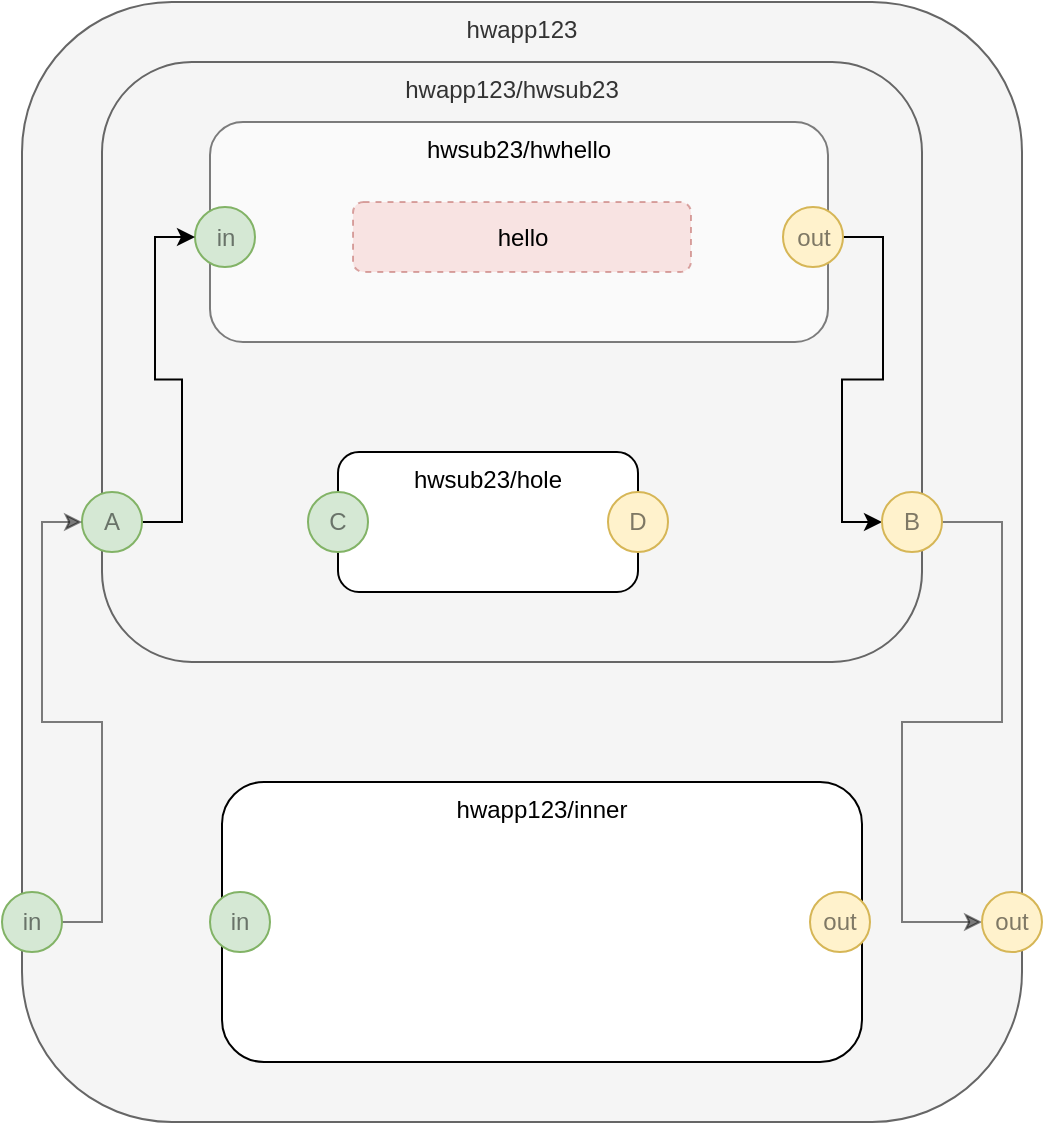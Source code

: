<mxfile version="14.6.13" type="device"><diagram id="Ys56b1cDU_ENTWWwiod4" name="hwapp123"><mxGraphModel dx="715" dy="-44" grid="1" gridSize="10" guides="1" tooltips="1" connect="1" arrows="1" fold="1" page="1" pageScale="1" pageWidth="1100" pageHeight="850" math="0" shadow="0"><root><mxCell id="fOSbCRCz1Gi8FUtaPH1a-0"/><mxCell id="fOSbCRCz1Gi8FUtaPH1a-1" parent="fOSbCRCz1Gi8FUtaPH1a-0"/><mxCell id="fOSbCRCz1Gi8FUtaPH1a-2" value="hwapp123" style="rounded=1;whiteSpace=wrap;html=1;verticalAlign=top;fillColor=#f5f5f5;strokeColor=#666666;fontColor=#333333;" parent="fOSbCRCz1Gi8FUtaPH1a-1" vertex="1"><mxGeometry x="50" y="880" width="500" height="560" as="geometry"/></mxCell><mxCell id="fOSbCRCz1Gi8FUtaPH1a-3" value="hwapp123/hwsub23" style="rounded=1;whiteSpace=wrap;html=1;verticalAlign=top;fillColor=#f5f5f5;strokeColor=#666666;fontColor=#333333;" parent="fOSbCRCz1Gi8FUtaPH1a-1" vertex="1"><mxGeometry x="90" y="910" width="410" height="300" as="geometry"/></mxCell><mxCell id="fOSbCRCz1Gi8FUtaPH1a-4" value="hwsub23/hwhello" style="rounded=1;whiteSpace=wrap;html=1;opacity=50;align=center;verticalAlign=top;" parent="fOSbCRCz1Gi8FUtaPH1a-1" vertex="1"><mxGeometry x="144" y="940" width="309" height="110" as="geometry"/></mxCell><mxCell id="fOSbCRCz1Gi8FUtaPH1a-5" value="hello" style="rounded=1;whiteSpace=wrap;html=1;dashed=1;opacity=50;align=center;verticalAlign=middle;fillColor=#f8cecc;strokeColor=#b85450;" parent="fOSbCRCz1Gi8FUtaPH1a-1" vertex="1"><mxGeometry x="215.5" y="980" width="169" height="35" as="geometry"/></mxCell><mxCell id="fOSbCRCz1Gi8FUtaPH1a-6" value="in" style="ellipse;whiteSpace=wrap;html=1;aspect=fixed;fillColor=#d5e8d4;align=center;strokeColor=#82b366;textOpacity=50;" parent="fOSbCRCz1Gi8FUtaPH1a-1" vertex="1"><mxGeometry x="136.5" y="982.5" width="30" height="30" as="geometry"/></mxCell><mxCell id="fOSbCRCz1Gi8FUtaPH1a-7" style="edgeStyle=orthogonalEdgeStyle;rounded=0;orthogonalLoop=1;jettySize=auto;html=1;exitX=1;exitY=0.5;exitDx=0;exitDy=0;entryX=0;entryY=0.5;entryDx=0;entryDy=0;" parent="fOSbCRCz1Gi8FUtaPH1a-1" source="fOSbCRCz1Gi8FUtaPH1a-8" target="fOSbCRCz1Gi8FUtaPH1a-13" edge="1"><mxGeometry relative="1" as="geometry"/></mxCell><mxCell id="fOSbCRCz1Gi8FUtaPH1a-8" value="out" style="ellipse;whiteSpace=wrap;html=1;aspect=fixed;fillColor=#fff2cc;align=center;strokeColor=#d6b656;textOpacity=50;" parent="fOSbCRCz1Gi8FUtaPH1a-1" vertex="1"><mxGeometry x="430.5" y="982.5" width="30" height="30" as="geometry"/></mxCell><mxCell id="fOSbCRCz1Gi8FUtaPH1a-9" value="hwsub23/hole" style="rounded=1;whiteSpace=wrap;html=1;verticalAlign=top;" parent="fOSbCRCz1Gi8FUtaPH1a-1" vertex="1"><mxGeometry x="208" y="1105" width="150" height="70" as="geometry"/></mxCell><mxCell id="fOSbCRCz1Gi8FUtaPH1a-10" style="edgeStyle=orthogonalEdgeStyle;rounded=0;orthogonalLoop=1;jettySize=auto;html=1;exitX=1;exitY=0.5;exitDx=0;exitDy=0;entryX=0;entryY=0.5;entryDx=0;entryDy=0;" parent="fOSbCRCz1Gi8FUtaPH1a-1" source="fOSbCRCz1Gi8FUtaPH1a-11" target="fOSbCRCz1Gi8FUtaPH1a-6" edge="1"><mxGeometry relative="1" as="geometry"/></mxCell><mxCell id="fOSbCRCz1Gi8FUtaPH1a-11" value="A" style="ellipse;whiteSpace=wrap;html=1;aspect=fixed;fillColor=#d5e8d4;align=center;strokeColor=#82b366;textOpacity=50;" parent="fOSbCRCz1Gi8FUtaPH1a-1" vertex="1"><mxGeometry x="80" y="1125" width="30" height="30" as="geometry"/></mxCell><mxCell id="fOSbCRCz1Gi8FUtaPH1a-12" style="edgeStyle=orthogonalEdgeStyle;rounded=0;orthogonalLoop=1;jettySize=auto;html=1;exitX=1;exitY=0.5;exitDx=0;exitDy=0;entryX=0;entryY=0.5;entryDx=0;entryDy=0;opacity=50;" parent="fOSbCRCz1Gi8FUtaPH1a-1" source="fOSbCRCz1Gi8FUtaPH1a-13" target="fOSbCRCz1Gi8FUtaPH1a-17" edge="1"><mxGeometry relative="1" as="geometry"><Array as="points"><mxPoint x="540" y="1140"/><mxPoint x="540" y="1240"/><mxPoint x="490" y="1240"/><mxPoint x="490" y="1340"/></Array></mxGeometry></mxCell><mxCell id="fOSbCRCz1Gi8FUtaPH1a-13" value="B" style="ellipse;whiteSpace=wrap;html=1;aspect=fixed;fillColor=#fff2cc;align=center;strokeColor=#d6b656;textOpacity=50;" parent="fOSbCRCz1Gi8FUtaPH1a-1" vertex="1"><mxGeometry x="480" y="1125" width="30" height="30" as="geometry"/></mxCell><mxCell id="fOSbCRCz1Gi8FUtaPH1a-14" value="C" style="ellipse;whiteSpace=wrap;html=1;aspect=fixed;fillColor=#d5e8d4;align=center;strokeColor=#82b366;textOpacity=50;" parent="fOSbCRCz1Gi8FUtaPH1a-1" vertex="1"><mxGeometry x="193" y="1125" width="30" height="30" as="geometry"/></mxCell><mxCell id="fOSbCRCz1Gi8FUtaPH1a-15" value="D" style="ellipse;whiteSpace=wrap;html=1;aspect=fixed;fillColor=#fff2cc;align=center;strokeColor=#d6b656;textOpacity=50;" parent="fOSbCRCz1Gi8FUtaPH1a-1" vertex="1"><mxGeometry x="343" y="1125" width="30" height="30" as="geometry"/></mxCell><mxCell id="fOSbCRCz1Gi8FUtaPH1a-16" value="hwapp123/inner" style="rounded=1;whiteSpace=wrap;html=1;verticalAlign=top;" parent="fOSbCRCz1Gi8FUtaPH1a-1" vertex="1"><mxGeometry x="150" y="1270" width="320" height="140" as="geometry"/></mxCell><mxCell id="fOSbCRCz1Gi8FUtaPH1a-17" value="out" style="ellipse;whiteSpace=wrap;html=1;aspect=fixed;fillColor=#fff2cc;align=center;strokeColor=#d6b656;textOpacity=50;" parent="fOSbCRCz1Gi8FUtaPH1a-1" vertex="1"><mxGeometry x="530" y="1325" width="30" height="30" as="geometry"/></mxCell><mxCell id="fOSbCRCz1Gi8FUtaPH1a-18" style="edgeStyle=orthogonalEdgeStyle;rounded=0;orthogonalLoop=1;jettySize=auto;html=1;exitX=1;exitY=0.5;exitDx=0;exitDy=0;entryX=0;entryY=0.5;entryDx=0;entryDy=0;opacity=50;" parent="fOSbCRCz1Gi8FUtaPH1a-1" source="fOSbCRCz1Gi8FUtaPH1a-19" target="fOSbCRCz1Gi8FUtaPH1a-11" edge="1"><mxGeometry relative="1" as="geometry"/></mxCell><mxCell id="fOSbCRCz1Gi8FUtaPH1a-19" value="in" style="ellipse;whiteSpace=wrap;html=1;aspect=fixed;fillColor=#d5e8d4;align=center;strokeColor=#82b366;textOpacity=50;" parent="fOSbCRCz1Gi8FUtaPH1a-1" vertex="1"><mxGeometry x="40" y="1325" width="30" height="30" as="geometry"/></mxCell><mxCell id="fOSbCRCz1Gi8FUtaPH1a-20" value="in" style="ellipse;whiteSpace=wrap;html=1;aspect=fixed;fillColor=#d5e8d4;align=center;strokeColor=#82b366;textOpacity=50;" parent="fOSbCRCz1Gi8FUtaPH1a-1" vertex="1"><mxGeometry x="144" y="1325" width="30" height="30" as="geometry"/></mxCell><mxCell id="fOSbCRCz1Gi8FUtaPH1a-21" value="out" style="ellipse;whiteSpace=wrap;html=1;aspect=fixed;fillColor=#fff2cc;align=center;strokeColor=#d6b656;textOpacity=50;" parent="fOSbCRCz1Gi8FUtaPH1a-1" vertex="1"><mxGeometry x="444" y="1325" width="30" height="30" as="geometry"/></mxCell></root></mxGraphModel></diagram></mxfile>